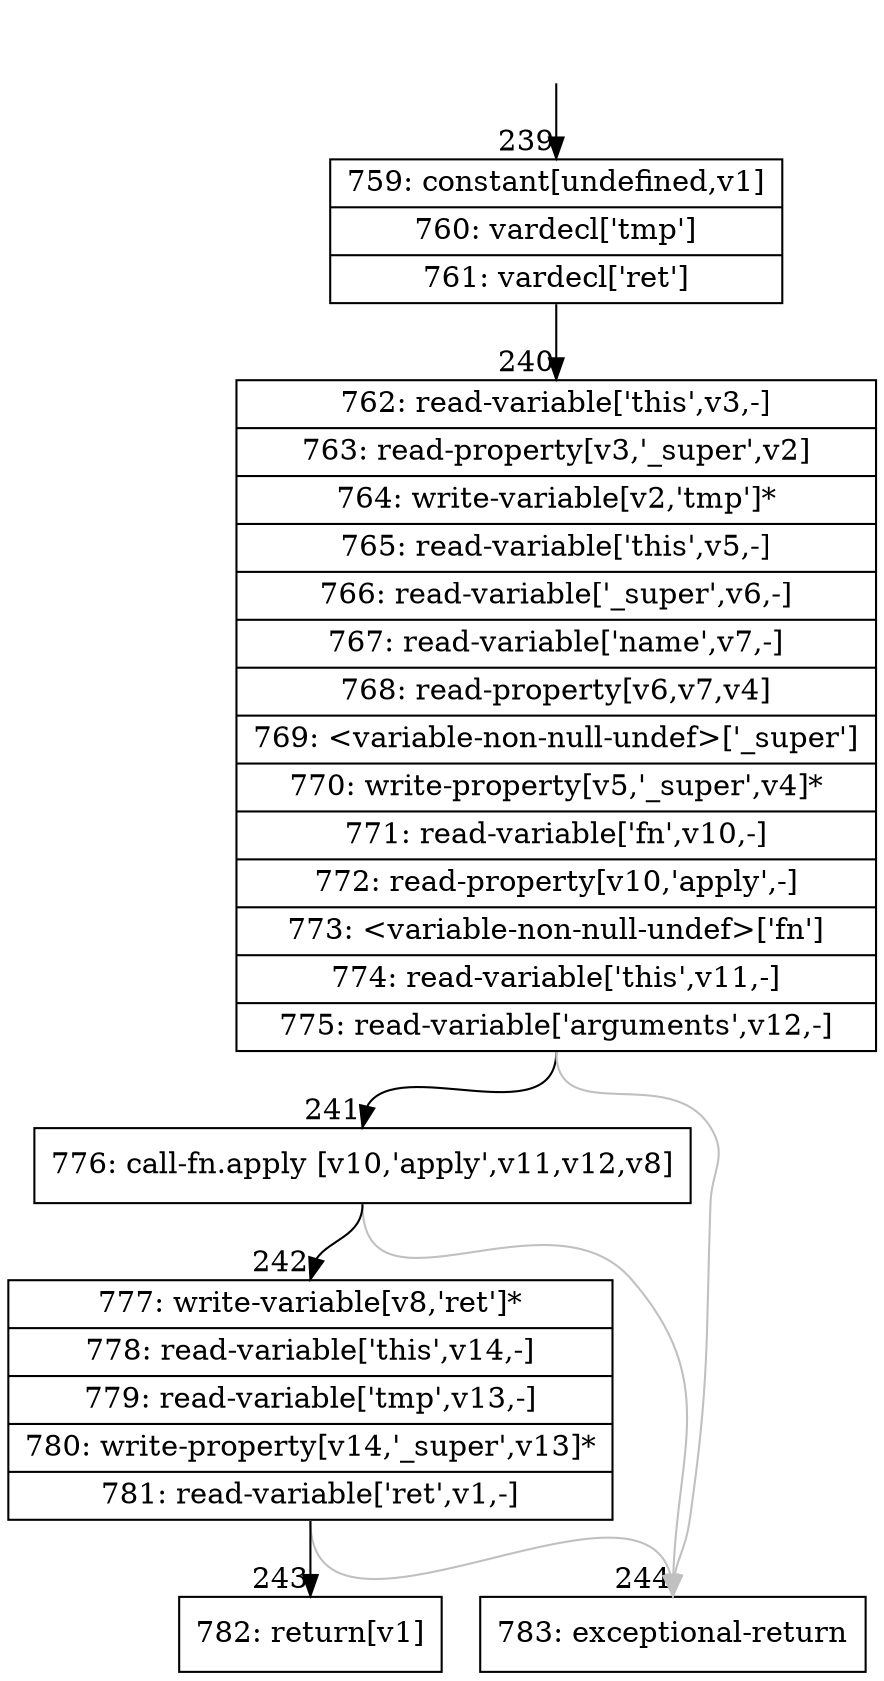 digraph {
rankdir="TD"
BB_entry27[shape=none,label=""];
BB_entry27 -> BB239 [tailport=s, headport=n, headlabel="    239"]
BB239 [shape=record label="{759: constant[undefined,v1]|760: vardecl['tmp']|761: vardecl['ret']}" ] 
BB239 -> BB240 [tailport=s, headport=n, headlabel="      240"]
BB240 [shape=record label="{762: read-variable['this',v3,-]|763: read-property[v3,'_super',v2]|764: write-variable[v2,'tmp']*|765: read-variable['this',v5,-]|766: read-variable['_super',v6,-]|767: read-variable['name',v7,-]|768: read-property[v6,v7,v4]|769: \<variable-non-null-undef\>['_super']|770: write-property[v5,'_super',v4]*|771: read-variable['fn',v10,-]|772: read-property[v10,'apply',-]|773: \<variable-non-null-undef\>['fn']|774: read-variable['this',v11,-]|775: read-variable['arguments',v12,-]}" ] 
BB240 -> BB241 [tailport=s, headport=n, headlabel="      241"]
BB240 -> BB244 [tailport=s, headport=n, color=gray, headlabel="      244"]
BB241 [shape=record label="{776: call-fn.apply [v10,'apply',v11,v12,v8]}" ] 
BB241 -> BB242 [tailport=s, headport=n, headlabel="      242"]
BB241 -> BB244 [tailport=s, headport=n, color=gray]
BB242 [shape=record label="{777: write-variable[v8,'ret']*|778: read-variable['this',v14,-]|779: read-variable['tmp',v13,-]|780: write-property[v14,'_super',v13]*|781: read-variable['ret',v1,-]}" ] 
BB242 -> BB243 [tailport=s, headport=n, headlabel="      243"]
BB242 -> BB244 [tailport=s, headport=n, color=gray]
BB243 [shape=record label="{782: return[v1]}" ] 
BB244 [shape=record label="{783: exceptional-return}" ] 
//#$~ 231
}
